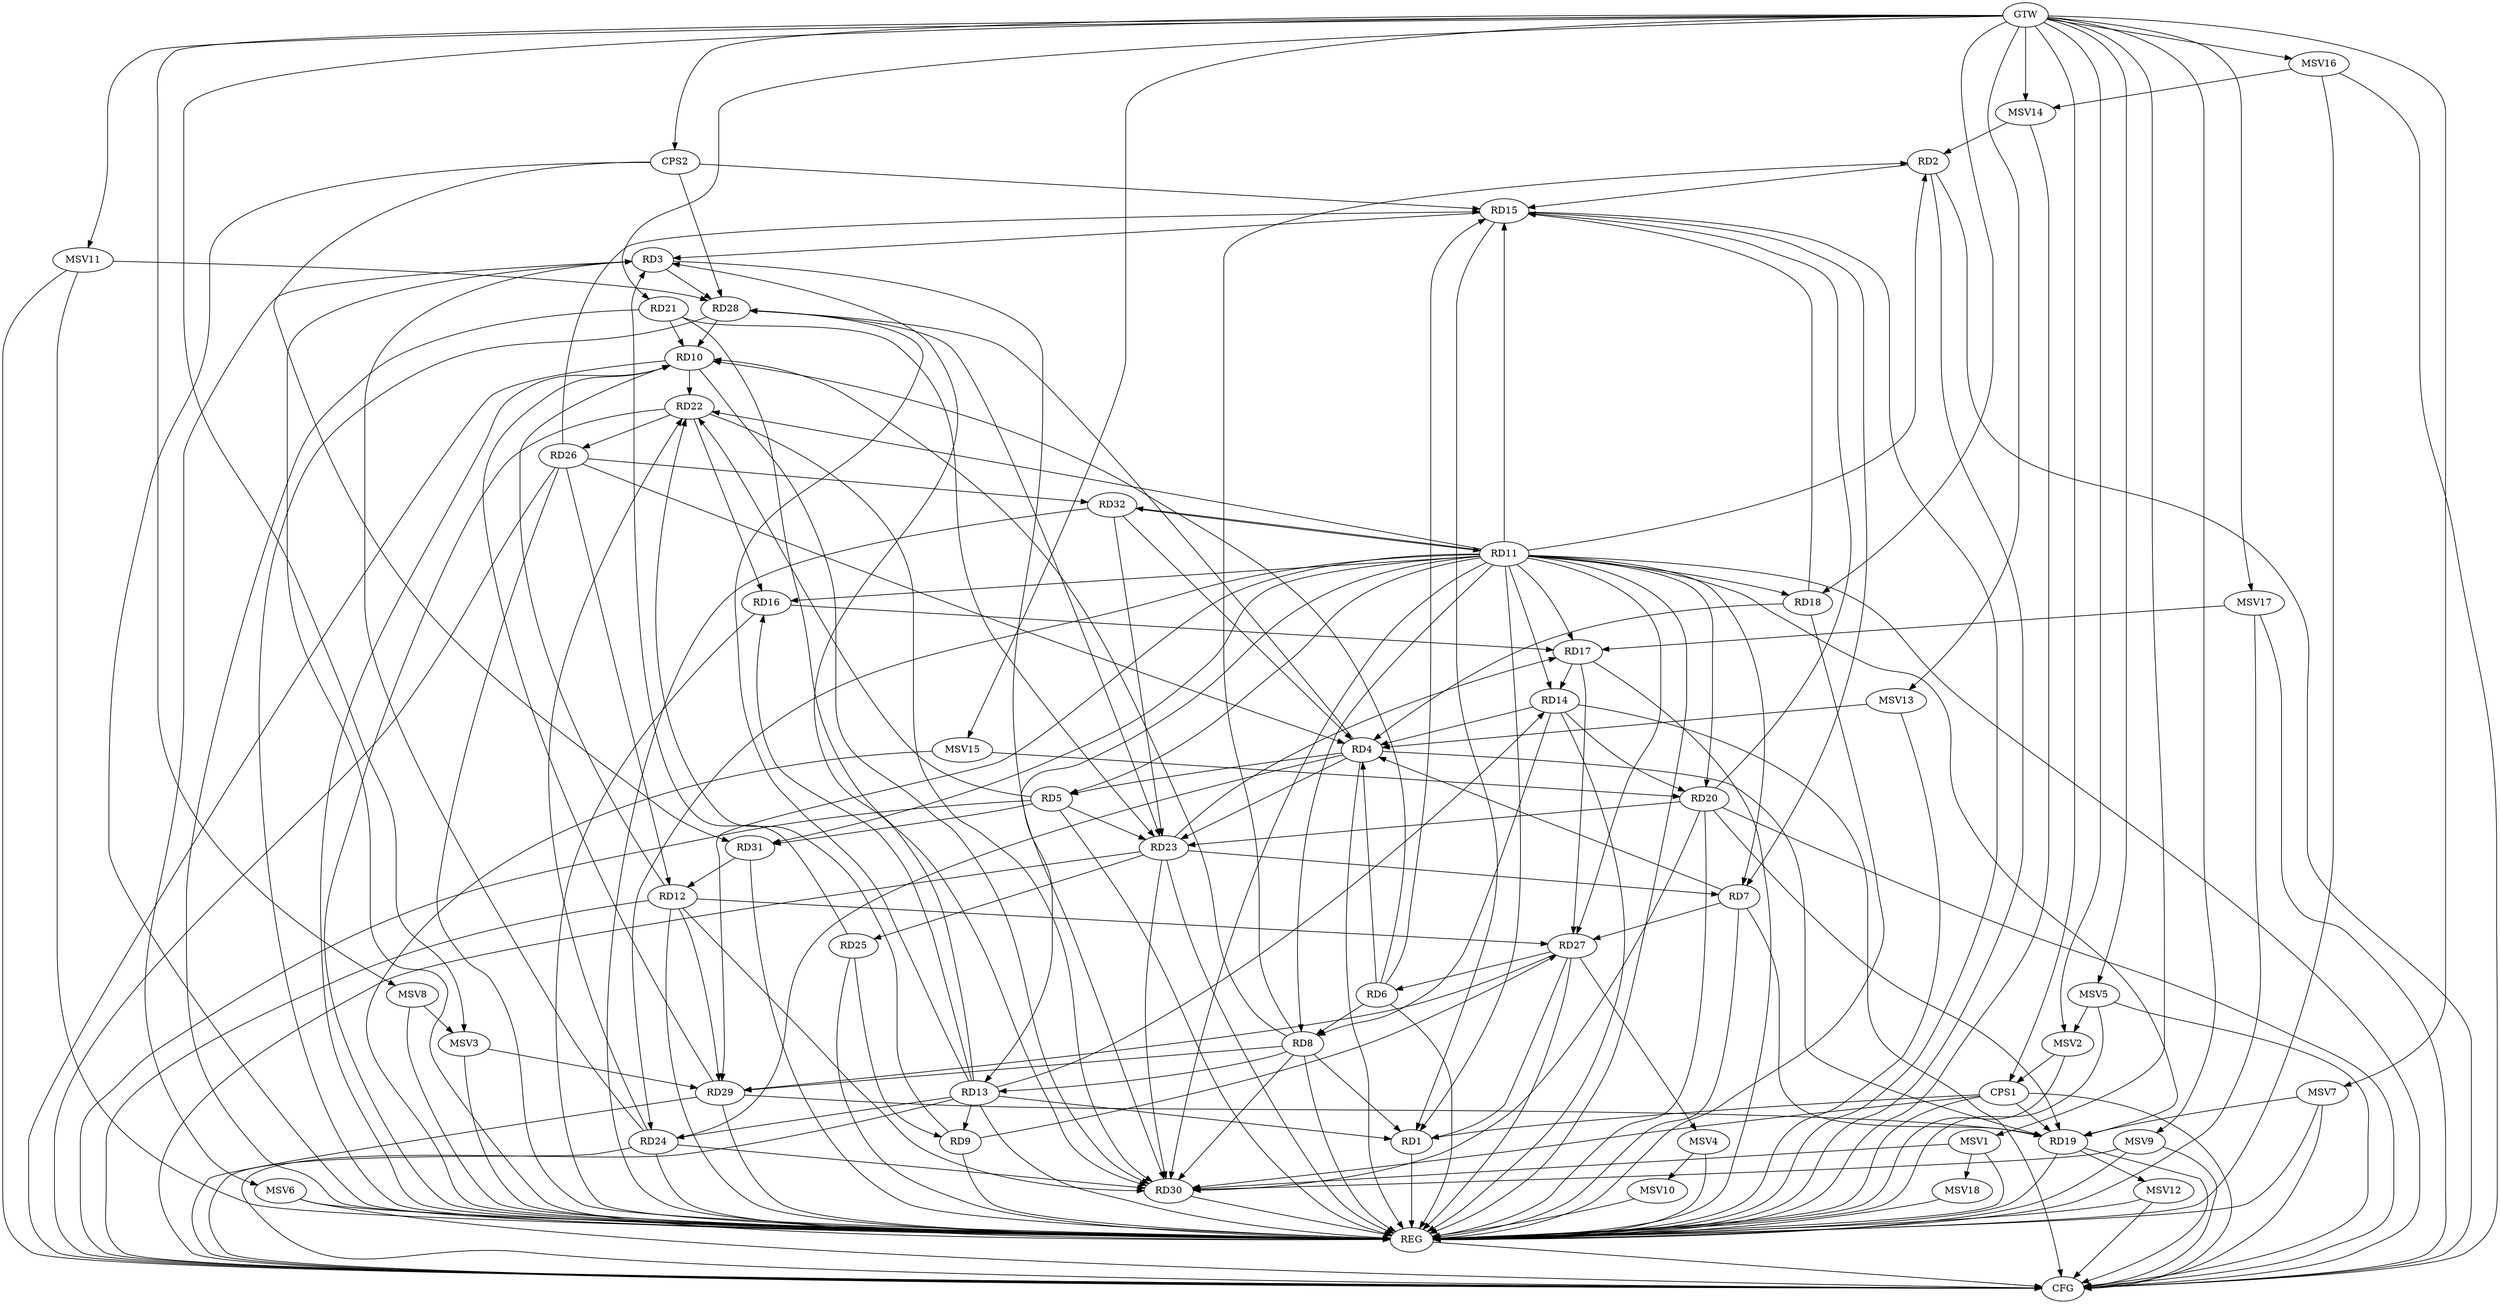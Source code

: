 strict digraph G {
  RD1 [ label="RD1" ];
  RD2 [ label="RD2" ];
  RD3 [ label="RD3" ];
  RD4 [ label="RD4" ];
  RD5 [ label="RD5" ];
  RD6 [ label="RD6" ];
  RD7 [ label="RD7" ];
  RD8 [ label="RD8" ];
  RD9 [ label="RD9" ];
  RD10 [ label="RD10" ];
  RD11 [ label="RD11" ];
  RD12 [ label="RD12" ];
  RD13 [ label="RD13" ];
  RD14 [ label="RD14" ];
  RD15 [ label="RD15" ];
  RD16 [ label="RD16" ];
  RD17 [ label="RD17" ];
  RD18 [ label="RD18" ];
  RD19 [ label="RD19" ];
  RD20 [ label="RD20" ];
  RD21 [ label="RD21" ];
  RD22 [ label="RD22" ];
  RD23 [ label="RD23" ];
  RD24 [ label="RD24" ];
  RD25 [ label="RD25" ];
  RD26 [ label="RD26" ];
  RD27 [ label="RD27" ];
  RD28 [ label="RD28" ];
  RD29 [ label="RD29" ];
  RD30 [ label="RD30" ];
  RD31 [ label="RD31" ];
  RD32 [ label="RD32" ];
  CPS1 [ label="CPS1" ];
  CPS2 [ label="CPS2" ];
  GTW [ label="GTW" ];
  REG [ label="REG" ];
  CFG [ label="CFG" ];
  MSV1 [ label="MSV1" ];
  MSV2 [ label="MSV2" ];
  MSV3 [ label="MSV3" ];
  MSV4 [ label="MSV4" ];
  MSV5 [ label="MSV5" ];
  MSV6 [ label="MSV6" ];
  MSV7 [ label="MSV7" ];
  MSV8 [ label="MSV8" ];
  MSV9 [ label="MSV9" ];
  MSV10 [ label="MSV10" ];
  MSV11 [ label="MSV11" ];
  MSV12 [ label="MSV12" ];
  MSV13 [ label="MSV13" ];
  MSV14 [ label="MSV14" ];
  MSV15 [ label="MSV15" ];
  MSV16 [ label="MSV16" ];
  MSV17 [ label="MSV17" ];
  MSV18 [ label="MSV18" ];
  RD8 -> RD1;
  RD11 -> RD1;
  RD13 -> RD1;
  RD15 -> RD1;
  RD27 -> RD1;
  RD8 -> RD2;
  RD11 -> RD2;
  RD2 -> RD15;
  RD13 -> RD3;
  RD15 -> RD3;
  RD24 -> RD3;
  RD25 -> RD3;
  RD3 -> RD28;
  RD3 -> RD30;
  RD4 -> RD5;
  RD6 -> RD4;
  RD7 -> RD4;
  RD14 -> RD4;
  RD18 -> RD4;
  RD4 -> RD19;
  RD4 -> RD23;
  RD4 -> RD24;
  RD26 -> RD4;
  RD4 -> RD28;
  RD32 -> RD4;
  RD5 -> RD22;
  RD5 -> RD23;
  RD5 -> RD31;
  RD6 -> RD8;
  RD6 -> RD10;
  RD6 -> RD15;
  RD27 -> RD6;
  RD15 -> RD7;
  RD7 -> RD19;
  RD23 -> RD7;
  RD7 -> RD27;
  RD8 -> RD10;
  RD11 -> RD8;
  RD8 -> RD13;
  RD14 -> RD8;
  RD8 -> RD29;
  RD8 -> RD30;
  RD13 -> RD9;
  RD9 -> RD22;
  RD25 -> RD9;
  RD9 -> RD27;
  RD12 -> RD10;
  RD21 -> RD10;
  RD10 -> RD22;
  RD28 -> RD10;
  RD29 -> RD10;
  RD10 -> RD30;
  RD11 -> RD17;
  RD11 -> RD24;
  RD11 -> RD29;
  RD11 -> RD30;
  RD32 -> RD11;
  RD26 -> RD12;
  RD12 -> RD27;
  RD12 -> RD29;
  RD12 -> RD30;
  RD31 -> RD12;
  RD13 -> RD14;
  RD13 -> RD16;
  RD13 -> RD24;
  RD13 -> RD28;
  RD17 -> RD14;
  RD14 -> RD20;
  RD18 -> RD15;
  RD20 -> RD15;
  RD26 -> RD15;
  RD16 -> RD17;
  RD22 -> RD16;
  RD23 -> RD17;
  RD17 -> RD27;
  RD20 -> RD19;
  RD29 -> RD19;
  RD20 -> RD23;
  RD20 -> RD30;
  RD21 -> RD23;
  RD21 -> RD30;
  RD24 -> RD22;
  RD22 -> RD26;
  RD22 -> RD30;
  RD23 -> RD25;
  RD28 -> RD23;
  RD23 -> RD30;
  RD32 -> RD23;
  RD24 -> RD30;
  RD26 -> RD32;
  RD27 -> RD29;
  CPS1 -> RD1;
  CPS1 -> RD19;
  CPS1 -> RD30;
  CPS2 -> RD15;
  CPS2 -> RD28;
  CPS2 -> RD31;
  GTW -> RD18;
  GTW -> RD21;
  GTW -> CPS1;
  GTW -> CPS2;
  RD1 -> REG;
  RD2 -> REG;
  RD3 -> REG;
  RD4 -> REG;
  RD5 -> REG;
  RD6 -> REG;
  RD7 -> REG;
  RD8 -> REG;
  RD9 -> REG;
  RD10 -> REG;
  RD11 -> REG;
  RD12 -> REG;
  RD13 -> REG;
  RD14 -> REG;
  RD15 -> REG;
  RD16 -> REG;
  RD17 -> REG;
  RD18 -> REG;
  RD19 -> REG;
  RD20 -> REG;
  RD21 -> REG;
  RD22 -> REG;
  RD23 -> REG;
  RD24 -> REG;
  RD25 -> REG;
  RD26 -> REG;
  RD27 -> REG;
  RD28 -> REG;
  RD29 -> REG;
  RD30 -> REG;
  RD31 -> REG;
  RD32 -> REG;
  CPS1 -> REG;
  CPS2 -> REG;
  RD26 -> CFG;
  RD10 -> CFG;
  RD24 -> CFG;
  RD5 -> CFG;
  RD19 -> CFG;
  RD13 -> CFG;
  RD2 -> CFG;
  CPS1 -> CFG;
  RD12 -> CFG;
  RD14 -> CFG;
  RD23 -> CFG;
  RD20 -> CFG;
  RD29 -> CFG;
  REG -> CFG;
  RD11 -> CFG;
  RD11 -> RD22;
  RD11 -> RD16;
  RD11 -> RD7;
  RD11 -> RD14;
  RD11 -> RD13;
  RD11 -> RD15;
  RD11 -> RD19;
  RD11 -> RD31;
  RD11 -> RD18;
  RD11 -> RD27;
  RD11 -> RD20;
  RD11 -> RD32;
  RD11 -> RD5;
  MSV1 -> RD30;
  GTW -> MSV1;
  MSV1 -> REG;
  MSV2 -> CPS1;
  GTW -> MSV2;
  MSV2 -> REG;
  MSV3 -> RD29;
  GTW -> MSV3;
  MSV3 -> REG;
  RD27 -> MSV4;
  MSV4 -> REG;
  MSV5 -> MSV2;
  GTW -> MSV5;
  MSV5 -> REG;
  MSV5 -> CFG;
  RD3 -> MSV6;
  MSV6 -> REG;
  MSV6 -> CFG;
  MSV7 -> RD19;
  GTW -> MSV7;
  MSV7 -> REG;
  MSV7 -> CFG;
  MSV8 -> MSV3;
  GTW -> MSV8;
  MSV8 -> REG;
  MSV9 -> RD30;
  GTW -> MSV9;
  MSV9 -> REG;
  MSV9 -> CFG;
  MSV4 -> MSV10;
  MSV10 -> REG;
  MSV11 -> RD28;
  GTW -> MSV11;
  MSV11 -> REG;
  MSV11 -> CFG;
  RD19 -> MSV12;
  MSV12 -> REG;
  MSV12 -> CFG;
  MSV13 -> RD4;
  GTW -> MSV13;
  MSV13 -> REG;
  MSV14 -> RD2;
  GTW -> MSV14;
  MSV14 -> REG;
  MSV15 -> RD20;
  GTW -> MSV15;
  MSV15 -> REG;
  MSV16 -> MSV14;
  GTW -> MSV16;
  MSV16 -> REG;
  MSV16 -> CFG;
  MSV17 -> RD17;
  GTW -> MSV17;
  MSV17 -> REG;
  MSV17 -> CFG;
  MSV1 -> MSV18;
  MSV18 -> REG;
}
